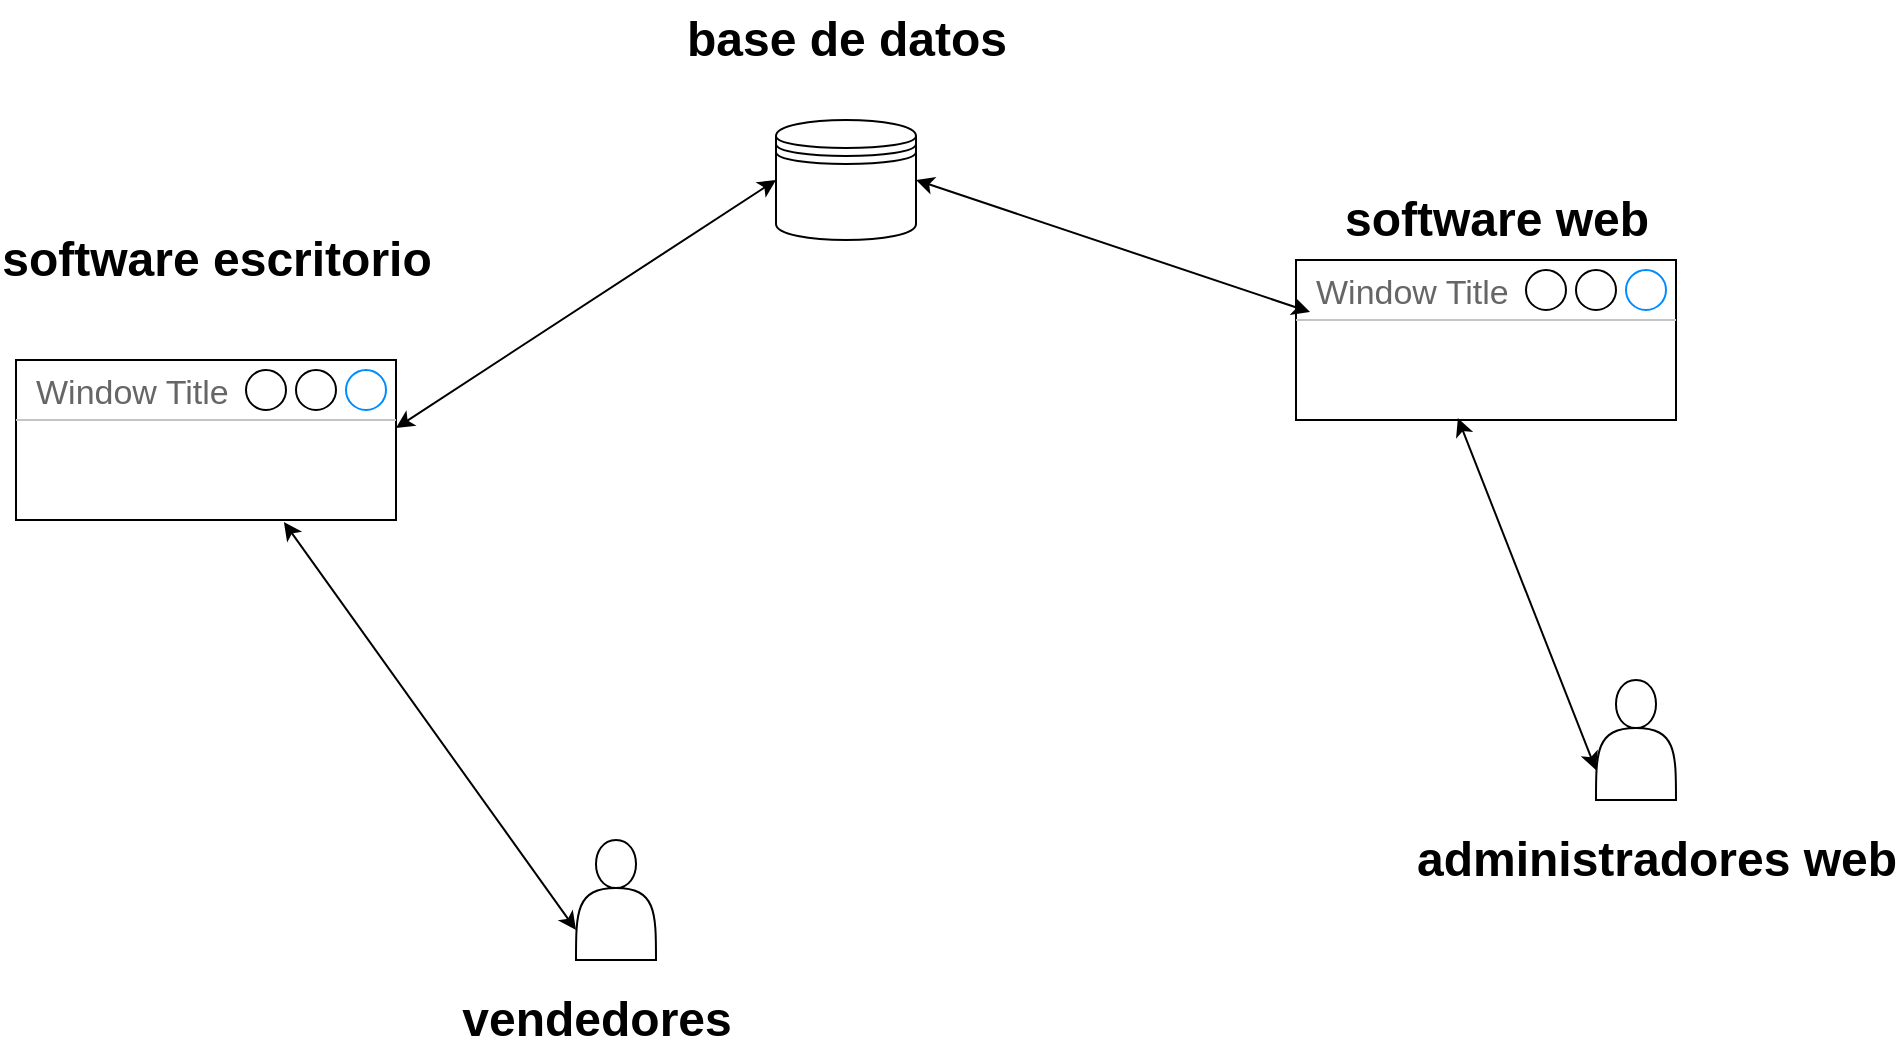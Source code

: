 <mxfile version="19.0.3" type="device"><diagram id="nPHqU2P5yd52kmA7lnSr" name="Página-1"><mxGraphModel dx="1695" dy="553" grid="1" gridSize="10" guides="1" tooltips="1" connect="1" arrows="1" fold="1" page="1" pageScale="1" pageWidth="827" pageHeight="1169" math="0" shadow="0"><root><mxCell id="0"/><mxCell id="1" parent="0"/><mxCell id="MglhaJueIFo-aWLQFjJ--1" value="vendedores" style="text;strokeColor=none;fillColor=none;html=1;fontSize=24;fontStyle=1;verticalAlign=middle;align=center;" vertex="1" parent="1"><mxGeometry x="40" y="560" width="100" height="40" as="geometry"/></mxCell><mxCell id="MglhaJueIFo-aWLQFjJ--2" value="" style="shape=datastore;whiteSpace=wrap;html=1;" vertex="1" parent="1"><mxGeometry x="180" y="130" width="70" height="60" as="geometry"/></mxCell><mxCell id="MglhaJueIFo-aWLQFjJ--3" value="" style="shape=actor;whiteSpace=wrap;html=1;" vertex="1" parent="1"><mxGeometry x="80" y="490" width="40" height="60" as="geometry"/></mxCell><mxCell id="MglhaJueIFo-aWLQFjJ--4" value="" style="shape=actor;whiteSpace=wrap;html=1;" vertex="1" parent="1"><mxGeometry x="590" y="410" width="40" height="60" as="geometry"/></mxCell><mxCell id="MglhaJueIFo-aWLQFjJ--5" value="administradores web" style="text;strokeColor=none;fillColor=none;html=1;fontSize=24;fontStyle=1;verticalAlign=middle;align=center;" vertex="1" parent="1"><mxGeometry x="570" y="480" width="100" height="40" as="geometry"/></mxCell><mxCell id="MglhaJueIFo-aWLQFjJ--6" value="base de datos" style="text;strokeColor=none;fillColor=none;html=1;fontSize=24;fontStyle=1;verticalAlign=middle;align=center;" vertex="1" parent="1"><mxGeometry x="165" y="70" width="100" height="40" as="geometry"/></mxCell><mxCell id="MglhaJueIFo-aWLQFjJ--7" value="Window Title" style="strokeWidth=1;shadow=0;dashed=0;align=center;html=1;shape=mxgraph.mockup.containers.window;align=left;verticalAlign=top;spacingLeft=8;strokeColor2=#008cff;strokeColor3=#c4c4c4;fontColor=#666666;mainText=;fontSize=17;labelBackgroundColor=none;" vertex="1" parent="1"><mxGeometry x="-200" y="250" width="190" height="80" as="geometry"/></mxCell><mxCell id="MglhaJueIFo-aWLQFjJ--8" value="software escritorio" style="text;strokeColor=none;fillColor=none;html=1;fontSize=24;fontStyle=1;verticalAlign=middle;align=center;" vertex="1" parent="1"><mxGeometry x="-150" y="180" width="100" height="40" as="geometry"/></mxCell><mxCell id="MglhaJueIFo-aWLQFjJ--10" value="software web" style="text;strokeColor=none;fillColor=none;html=1;fontSize=24;fontStyle=1;verticalAlign=middle;align=center;" vertex="1" parent="1"><mxGeometry x="490" y="160" width="100" height="40" as="geometry"/></mxCell><mxCell id="MglhaJueIFo-aWLQFjJ--13" value="Window Title" style="strokeWidth=1;shadow=0;dashed=0;align=center;html=1;shape=mxgraph.mockup.containers.window;align=left;verticalAlign=top;spacingLeft=8;strokeColor2=#008cff;strokeColor3=#c4c4c4;fontColor=#666666;mainText=;fontSize=17;labelBackgroundColor=none;" vertex="1" parent="1"><mxGeometry x="440" y="200" width="190" height="80" as="geometry"/></mxCell><mxCell id="MglhaJueIFo-aWLQFjJ--19" value="" style="endArrow=classic;startArrow=classic;html=1;rounded=0;entryX=0;entryY=0.5;entryDx=0;entryDy=0;exitX=1;exitY=0.425;exitDx=0;exitDy=0;exitPerimeter=0;" edge="1" parent="1" source="MglhaJueIFo-aWLQFjJ--7" target="MglhaJueIFo-aWLQFjJ--2"><mxGeometry width="50" height="50" relative="1" as="geometry"><mxPoint x="210" y="410" as="sourcePoint"/><mxPoint x="260" y="360" as="targetPoint"/></mxGeometry></mxCell><mxCell id="MglhaJueIFo-aWLQFjJ--20" value="" style="endArrow=classic;startArrow=classic;html=1;rounded=0;entryX=1;entryY=0.5;entryDx=0;entryDy=0;exitX=0.037;exitY=0.325;exitDx=0;exitDy=0;exitPerimeter=0;" edge="1" parent="1" source="MglhaJueIFo-aWLQFjJ--13" target="MglhaJueIFo-aWLQFjJ--2"><mxGeometry width="50" height="50" relative="1" as="geometry"><mxPoint x="190" y="290" as="sourcePoint"/><mxPoint x="240" y="240" as="targetPoint"/></mxGeometry></mxCell><mxCell id="MglhaJueIFo-aWLQFjJ--21" value="" style="endArrow=classic;startArrow=classic;html=1;rounded=0;entryX=0.705;entryY=1.013;entryDx=0;entryDy=0;entryPerimeter=0;exitX=0;exitY=0.75;exitDx=0;exitDy=0;" edge="1" parent="1" source="MglhaJueIFo-aWLQFjJ--3" target="MglhaJueIFo-aWLQFjJ--7"><mxGeometry width="50" height="50" relative="1" as="geometry"><mxPoint x="210" y="410" as="sourcePoint"/><mxPoint x="260" y="360" as="targetPoint"/></mxGeometry></mxCell><mxCell id="MglhaJueIFo-aWLQFjJ--23" value="" style="endArrow=classic;startArrow=classic;html=1;rounded=0;exitX=0;exitY=0.75;exitDx=0;exitDy=0;entryX=0.426;entryY=0.988;entryDx=0;entryDy=0;entryPerimeter=0;" edge="1" parent="1" source="MglhaJueIFo-aWLQFjJ--4" target="MglhaJueIFo-aWLQFjJ--13"><mxGeometry width="50" height="50" relative="1" as="geometry"><mxPoint x="730" y="410" as="sourcePoint"/><mxPoint x="780" y="360" as="targetPoint"/></mxGeometry></mxCell></root></mxGraphModel></diagram></mxfile>